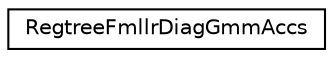 digraph "Graphical Class Hierarchy"
{
  edge [fontname="Helvetica",fontsize="10",labelfontname="Helvetica",labelfontsize="10"];
  node [fontname="Helvetica",fontsize="10",shape=record];
  rankdir="LR";
  Node0 [label="RegtreeFmllrDiagGmmAccs",height=0.2,width=0.4,color="black", fillcolor="white", style="filled",URL="$classkaldi_1_1RegtreeFmllrDiagGmmAccs.html",tooltip="Class for computing the accumulators needed for the maximum-likelihood estimate of FMLLR transforms f..."];
}
